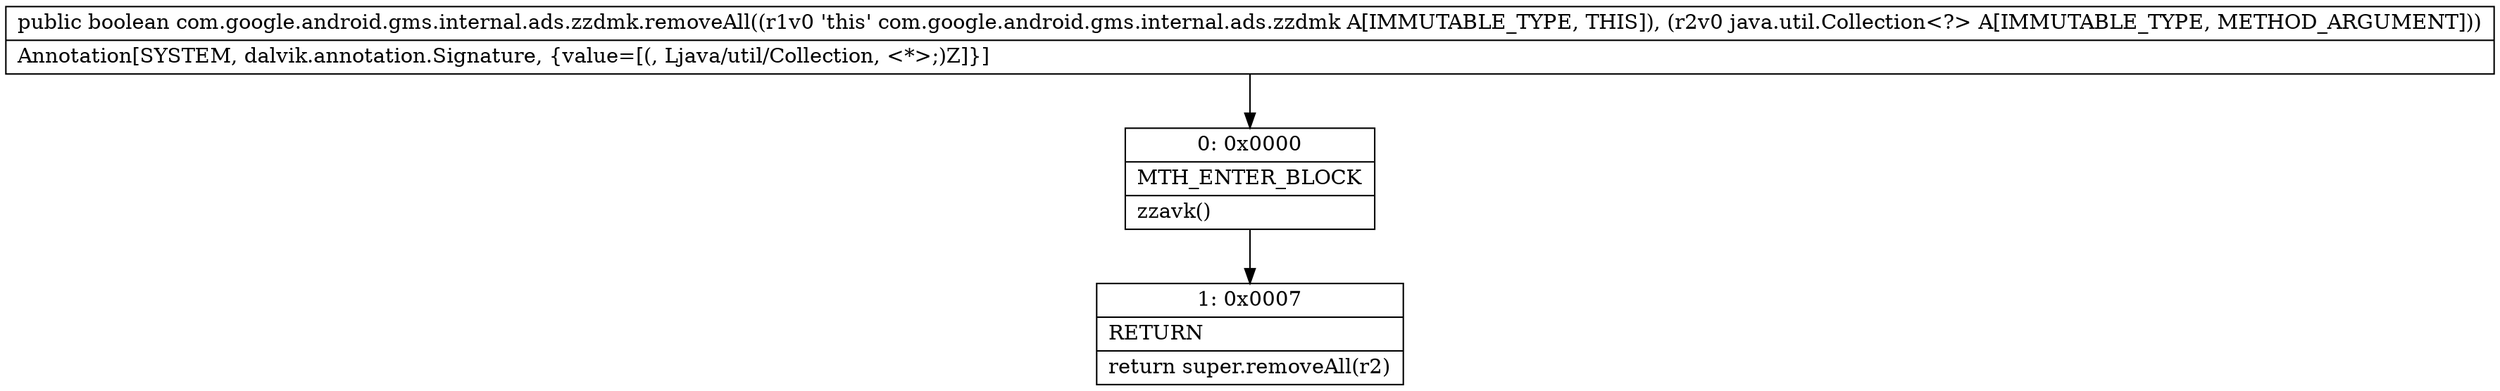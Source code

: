 digraph "CFG forcom.google.android.gms.internal.ads.zzdmk.removeAll(Ljava\/util\/Collection;)Z" {
Node_0 [shape=record,label="{0\:\ 0x0000|MTH_ENTER_BLOCK\l|zzavk()\l}"];
Node_1 [shape=record,label="{1\:\ 0x0007|RETURN\l|return super.removeAll(r2)\l}"];
MethodNode[shape=record,label="{public boolean com.google.android.gms.internal.ads.zzdmk.removeAll((r1v0 'this' com.google.android.gms.internal.ads.zzdmk A[IMMUTABLE_TYPE, THIS]), (r2v0 java.util.Collection\<?\> A[IMMUTABLE_TYPE, METHOD_ARGUMENT]))  | Annotation[SYSTEM, dalvik.annotation.Signature, \{value=[(, Ljava\/util\/Collection, \<*\>;)Z]\}]\l}"];
MethodNode -> Node_0;
Node_0 -> Node_1;
}

